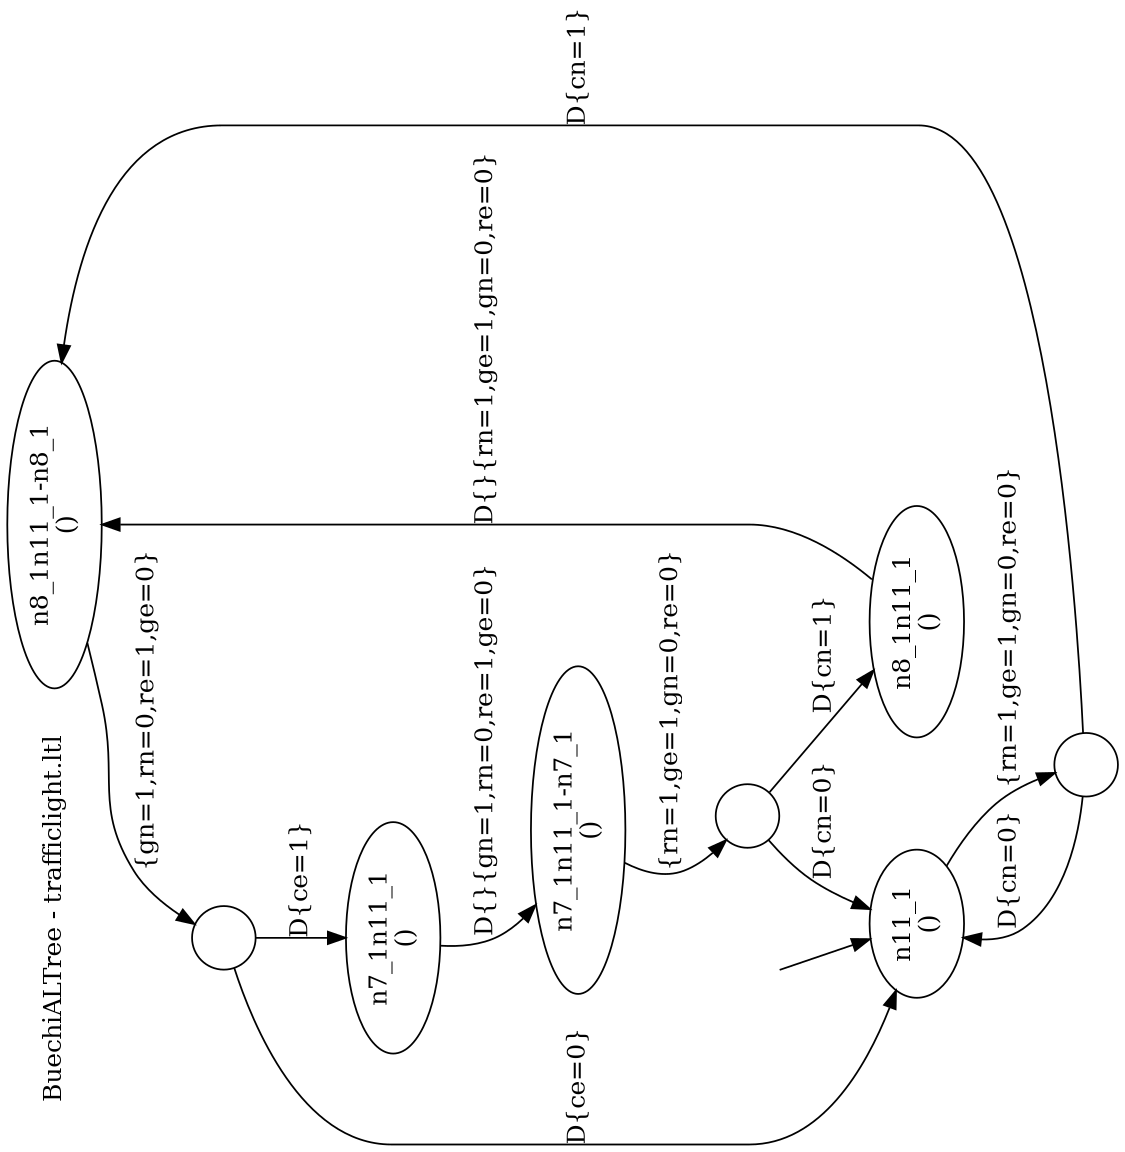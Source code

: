 digraph "trafficlight.ltl" {
node [shape=ellipse];
size = "11,7.5";
center = true;
rotate = 90;
"title" [label="BuechiALTree - trafficlight.ltl",shape=plaintext];
"n8_1n11_1-n8_1" [label="n8_1n11_1-n8_1\n()"];
"n8_1n11_1-n8_1" -> "trign1,rn=0,re=1,ge=0n8_1n11_1-n8_10"[label="{gn=1,rn=0,re=1,ge=0}"];
"trign1,rn=0,re=1,ge=0n8_1n11_1-n8_10" [label="",shape=circle,height=0.5,width=0.5];
"trign1,rn=0,re=1,ge=0n8_1n11_1-n8_10" -> "n11_1"[label="D{ce=0}"];
"trign1,rn=0,re=1,ge=0n8_1n11_1-n8_10" -> "n7_1n11_1"[label="D{ce=1}"];
"n7_1n11_1-n7_1" [label="n7_1n11_1-n7_1\n()"];
"n7_1n11_1-n7_1" -> "trirn1,ge=1,gn=0,re=0n7_1n11_1-n7_10"[label="{rn=1,ge=1,gn=0,re=0}"];
"trirn1,ge=1,gn=0,re=0n7_1n11_1-n7_10" [label="",shape=circle,height=0.5,width=0.5];
"trirn1,ge=1,gn=0,re=0n7_1n11_1-n7_10" -> "n8_1n11_1"[label="D{cn=1}"];
"trirn1,ge=1,gn=0,re=0n7_1n11_1-n7_10" -> "n11_1"[label="D{cn=0}"];
"init-n11_1" [style=invis]
"init-n11_1" -> "n11_1";
"n11_1" [label="n11_1\n()"];
"n11_1" -> "trirn1,ge=1,gn=0,re=0n11_10"[label="{rn=1,ge=1,gn=0,re=0}"];
"trirn1,ge=1,gn=0,re=0n11_10" [label="",shape=circle,height=0.5,width=0.5];
"trirn1,ge=1,gn=0,re=0n11_10" -> "n11_1"[label="D{cn=0}"];
"trirn1,ge=1,gn=0,re=0n11_10" -> "n8_1n11_1-n8_1"[label="D{cn=1}"];
"n8_1n11_1" [label="n8_1n11_1\n()"];
"n8_1n11_1" -> "n8_1n11_1-n8_1"[label="D{}{rn=1,ge=1,gn=0,re=0}"];
"n7_1n11_1" [label="n7_1n11_1\n()"];
"n7_1n11_1" -> "n7_1n11_1-n7_1"[label="D{}{gn=1,rn=0,re=1,ge=0}"];
}
